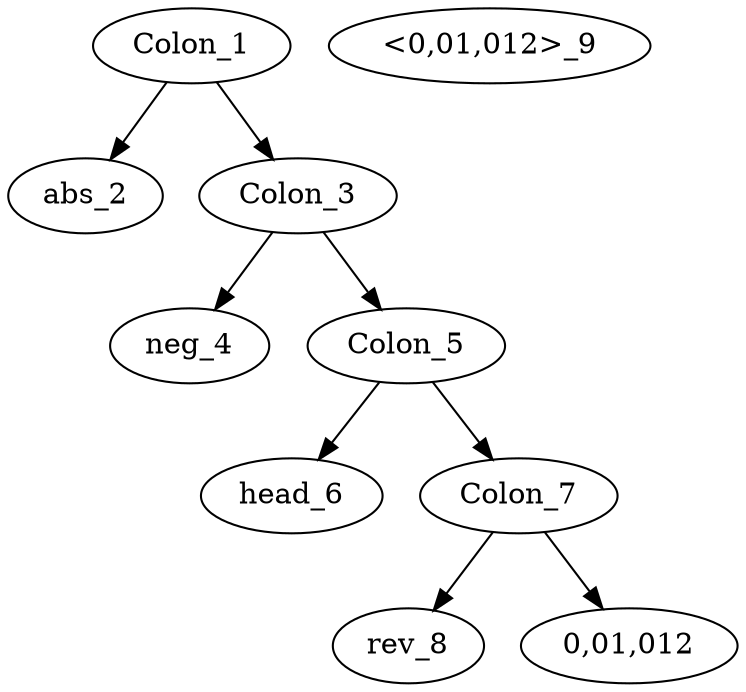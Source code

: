 digraph G {
Colon_1 [label="Colon_1"];
Colon_1 -> abs_2;
abs_2 [label="abs_2"];
Colon_1 -> Colon_3;
Colon_3 [label="Colon_3"];
Colon_3 -> neg_4;
neg_4 [label="neg_4"];
Colon_3 -> Colon_5;
Colon_5 [label="Colon_5"];
Colon_5 -> head_6;
head_6 [label="head_6"];
Colon_5 -> Colon_7;
Colon_7 [label="Colon_7"];
Colon_7 -> rev_8;
rev_8 [label="rev_8"];
Colon_7 -> <0,01,012>_9;
<0,01,012>_9 [label="<0,01,012>_9"];
}
